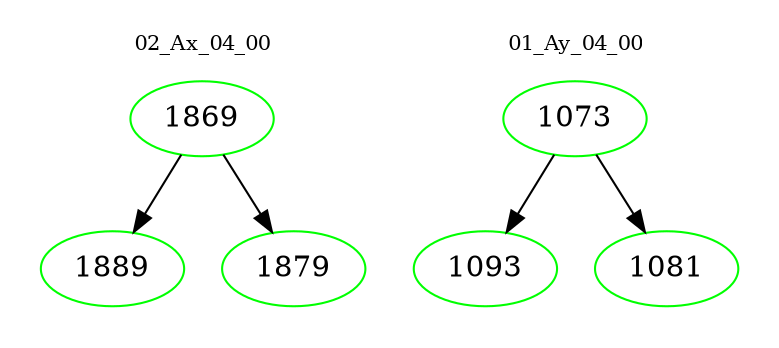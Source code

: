 digraph{
subgraph cluster_0 {
color = white
label = "02_Ax_04_00";
fontsize=10;
T0_1869 [label="1869", color="green"]
T0_1869 -> T0_1889 [color="black"]
T0_1889 [label="1889", color="green"]
T0_1869 -> T0_1879 [color="black"]
T0_1879 [label="1879", color="green"]
}
subgraph cluster_1 {
color = white
label = "01_Ay_04_00";
fontsize=10;
T1_1073 [label="1073", color="green"]
T1_1073 -> T1_1093 [color="black"]
T1_1093 [label="1093", color="green"]
T1_1073 -> T1_1081 [color="black"]
T1_1081 [label="1081", color="green"]
}
}

